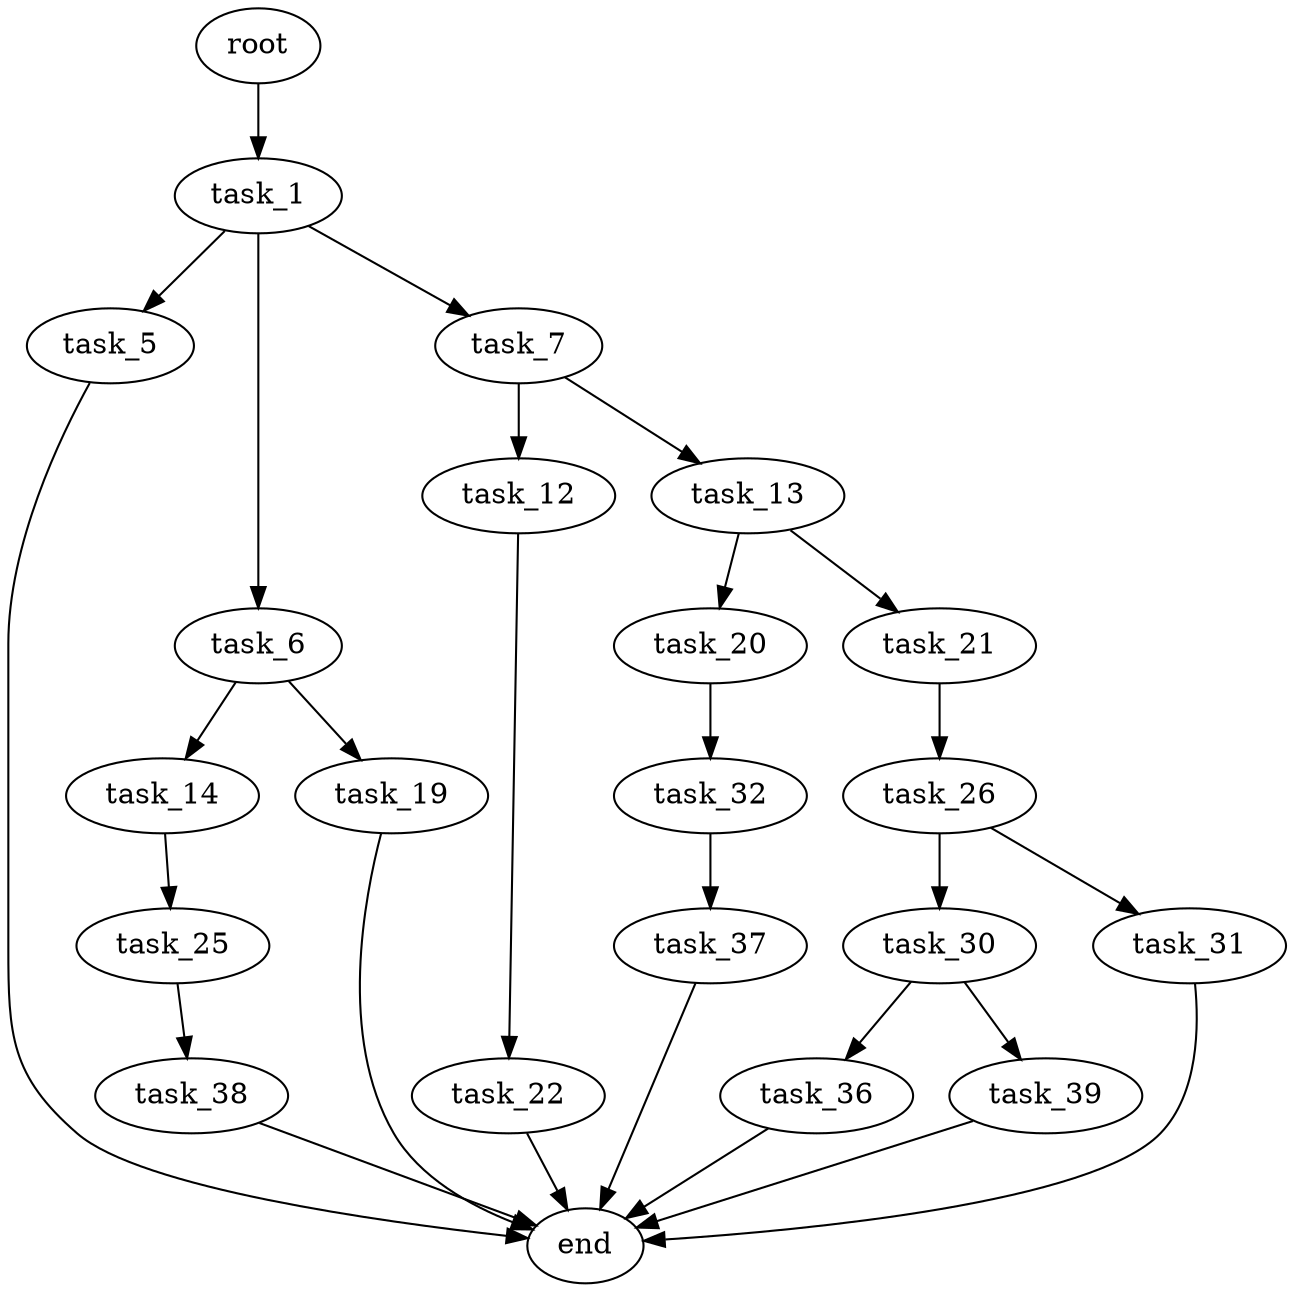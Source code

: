 digraph G {
  root [size="0.000000"];
  task_1 [size="1945415562.000000"];
  task_5 [size="549755813888.000000"];
  task_6 [size="29158265364.000000"];
  task_7 [size="19199023036.000000"];
  end [size="0.000000"];
  task_14 [size="4671929441.000000"];
  task_19 [size="8589934592.000000"];
  task_12 [size="11479248400.000000"];
  task_13 [size="10070102810.000000"];
  task_22 [size="4050738822.000000"];
  task_20 [size="326935808003.000000"];
  task_21 [size="41202283898.000000"];
  task_25 [size="8716560827.000000"];
  task_32 [size="1073741824000.000000"];
  task_26 [size="8589934592.000000"];
  task_38 [size="573810442251.000000"];
  task_30 [size="600253879.000000"];
  task_31 [size="231928233984.000000"];
  task_36 [size="8722769591.000000"];
  task_39 [size="284683050443.000000"];
  task_37 [size="6747169521.000000"];

  root -> task_1 [size="1.000000"];
  task_1 -> task_5 [size="75497472.000000"];
  task_1 -> task_6 [size="75497472.000000"];
  task_1 -> task_7 [size="75497472.000000"];
  task_5 -> end [size="1.000000"];
  task_6 -> task_14 [size="536870912.000000"];
  task_6 -> task_19 [size="536870912.000000"];
  task_7 -> task_12 [size="536870912.000000"];
  task_7 -> task_13 [size="536870912.000000"];
  task_14 -> task_25 [size="209715200.000000"];
  task_19 -> end [size="1.000000"];
  task_12 -> task_22 [size="536870912.000000"];
  task_13 -> task_20 [size="411041792.000000"];
  task_13 -> task_21 [size="411041792.000000"];
  task_22 -> end [size="1.000000"];
  task_20 -> task_32 [size="411041792.000000"];
  task_21 -> task_26 [size="33554432.000000"];
  task_25 -> task_38 [size="209715200.000000"];
  task_32 -> task_37 [size="838860800.000000"];
  task_26 -> task_30 [size="33554432.000000"];
  task_26 -> task_31 [size="33554432.000000"];
  task_38 -> end [size="1.000000"];
  task_30 -> task_36 [size="33554432.000000"];
  task_30 -> task_39 [size="33554432.000000"];
  task_31 -> end [size="1.000000"];
  task_36 -> end [size="1.000000"];
  task_39 -> end [size="1.000000"];
  task_37 -> end [size="1.000000"];
}
